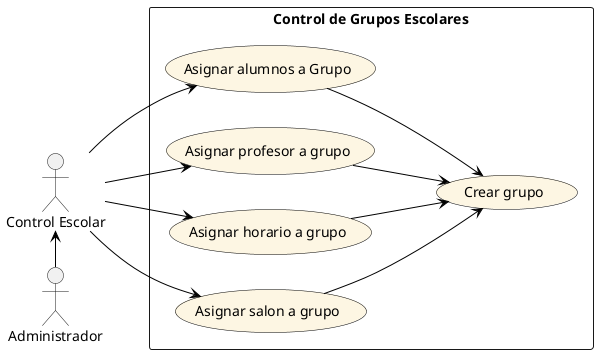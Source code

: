 @startuml Gestion_Grupos_Escolares
left to right direction
skinparam packageStyle rectangle
skinparam usecase {
  BackgroundColor #FDF6E3
  BorderColor Black
  ArrowColor Black
}

actor "Administrador" as A
actor "Control Escolar" as CE

rectangle "Control de Grupos Escolares" {
  usecase "Asignar alumnos a Grupo" as UC1
  usecase "Asignar profesor a grupo" as UC2
  usecase "Asignar horario a grupo" as UC3
  usecase "Asignar salon a grupo"  as UC4 
  usecase "Crear grupo" as UC5

}

CE<-A
CE-->UC1
CE-->UC2
CE-->UC3
CE-->UC4
UC1-->UC5
UC2-->UC5
UC3-->UC5
UC4-->UC5



